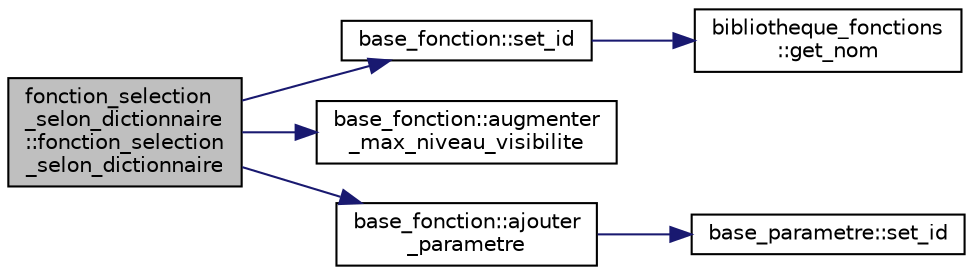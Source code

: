 digraph "fonction_selection_selon_dictionnaire::fonction_selection_selon_dictionnaire"
{
  edge [fontname="Helvetica",fontsize="10",labelfontname="Helvetica",labelfontsize="10"];
  node [fontname="Helvetica",fontsize="10",shape=record];
  rankdir="LR";
  Node0 [label="fonction_selection\l_selon_dictionnaire\l::fonction_selection\l_selon_dictionnaire",height=0.2,width=0.4,color="black", fillcolor="grey75", style="filled", fontcolor="black"];
  Node0 -> Node1 [color="midnightblue",fontsize="10",style="solid",fontname="Helvetica"];
  Node1 [label="base_fonction::set_id",height=0.2,width=0.4,color="black", fillcolor="white", style="filled",URL="$classbase__fonction.html#a4d7a7d067af71e0c5e9ec7d6188ac9d1",tooltip="Initialise l&#39;identifiant de la fonction. "];
  Node1 -> Node2 [color="midnightblue",fontsize="10",style="solid",fontname="Helvetica"];
  Node2 [label="bibliotheque_fonctions\l::get_nom",height=0.2,width=0.4,color="black", fillcolor="white", style="filled",URL="$classbibliotheque__fonctions.html#ac8c035960c49cdf0fe7437b82739154e",tooltip="Retourne le nom pour un type de fonction donné. "];
  Node0 -> Node3 [color="midnightblue",fontsize="10",style="solid",fontname="Helvetica"];
  Node3 [label="base_fonction::augmenter\l_max_niveau_visibilite",height=0.2,width=0.4,color="black", fillcolor="white", style="filled",URL="$classbase__fonction.html#a51c4b5f512a0ae9b12c5fe55806f57d8",tooltip="Augmente le niveau maximum de visibilité de la fonction. "];
  Node0 -> Node4 [color="midnightblue",fontsize="10",style="solid",fontname="Helvetica"];
  Node4 [label="base_fonction::ajouter\l_parametre",height=0.2,width=0.4,color="black", fillcolor="white", style="filled",URL="$classbase__fonction.html#a5ef0d28f9dba16d8fa2be040c7a2d7f4",tooltip="Ajoute un paramètre à la fonction. "];
  Node4 -> Node5 [color="midnightblue",fontsize="10",style="solid",fontname="Helvetica"];
  Node5 [label="base_parametre::set_id",height=0.2,width=0.4,color="black", fillcolor="white", style="filled",URL="$classbase__parametre.html#af2c6906b2dde9351168cada04b0f0037",tooltip="Initialise l&#39;identifiant du paramètre. "];
}
